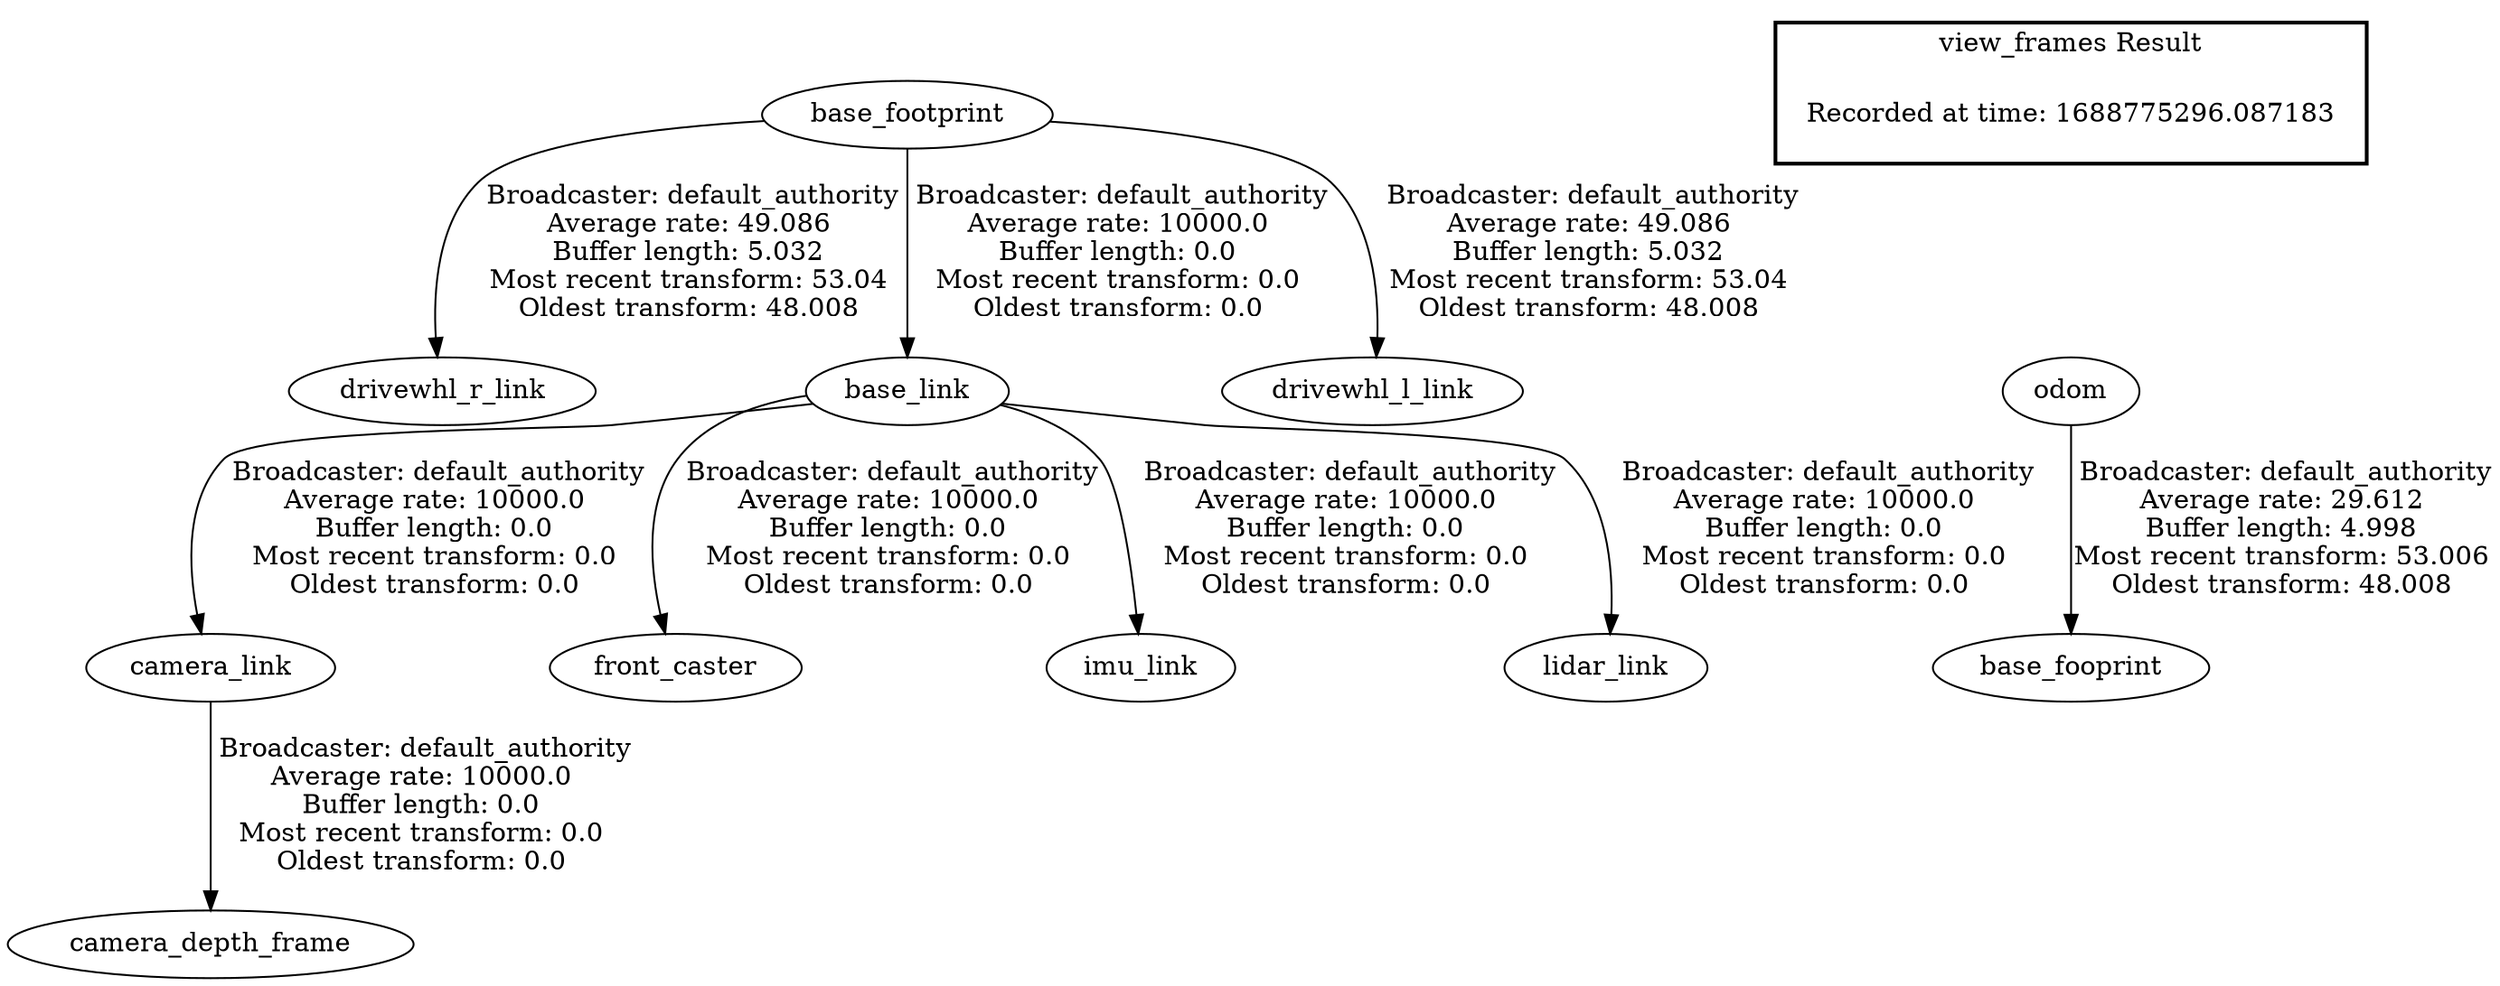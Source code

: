 digraph G {
"base_footprint" -> "drivewhl_r_link"[label=" Broadcaster: default_authority\nAverage rate: 49.086\nBuffer length: 5.032\nMost recent transform: 53.04\nOldest transform: 48.008\n"];
"base_footprint" -> "base_link"[label=" Broadcaster: default_authority\nAverage rate: 10000.0\nBuffer length: 0.0\nMost recent transform: 0.0\nOldest transform: 0.0\n"];
"camera_link" -> "camera_depth_frame"[label=" Broadcaster: default_authority\nAverage rate: 10000.0\nBuffer length: 0.0\nMost recent transform: 0.0\nOldest transform: 0.0\n"];
"base_link" -> "camera_link"[label=" Broadcaster: default_authority\nAverage rate: 10000.0\nBuffer length: 0.0\nMost recent transform: 0.0\nOldest transform: 0.0\n"];
"base_link" -> "front_caster"[label=" Broadcaster: default_authority\nAverage rate: 10000.0\nBuffer length: 0.0\nMost recent transform: 0.0\nOldest transform: 0.0\n"];
"base_link" -> "imu_link"[label=" Broadcaster: default_authority\nAverage rate: 10000.0\nBuffer length: 0.0\nMost recent transform: 0.0\nOldest transform: 0.0\n"];
"base_link" -> "lidar_link"[label=" Broadcaster: default_authority\nAverage rate: 10000.0\nBuffer length: 0.0\nMost recent transform: 0.0\nOldest transform: 0.0\n"];
"base_footprint" -> "drivewhl_l_link"[label=" Broadcaster: default_authority\nAverage rate: 49.086\nBuffer length: 5.032\nMost recent transform: 53.04\nOldest transform: 48.008\n"];
"odom" -> "base_fooprint"[label=" Broadcaster: default_authority\nAverage rate: 29.612\nBuffer length: 4.998\nMost recent transform: 53.006\nOldest transform: 48.008\n"];
edge [style=invis];
 subgraph cluster_legend { style=bold; color=black; label ="view_frames Result";
"Recorded at time: 1688775296.087183"[ shape=plaintext ] ;
}->"odom";
}
